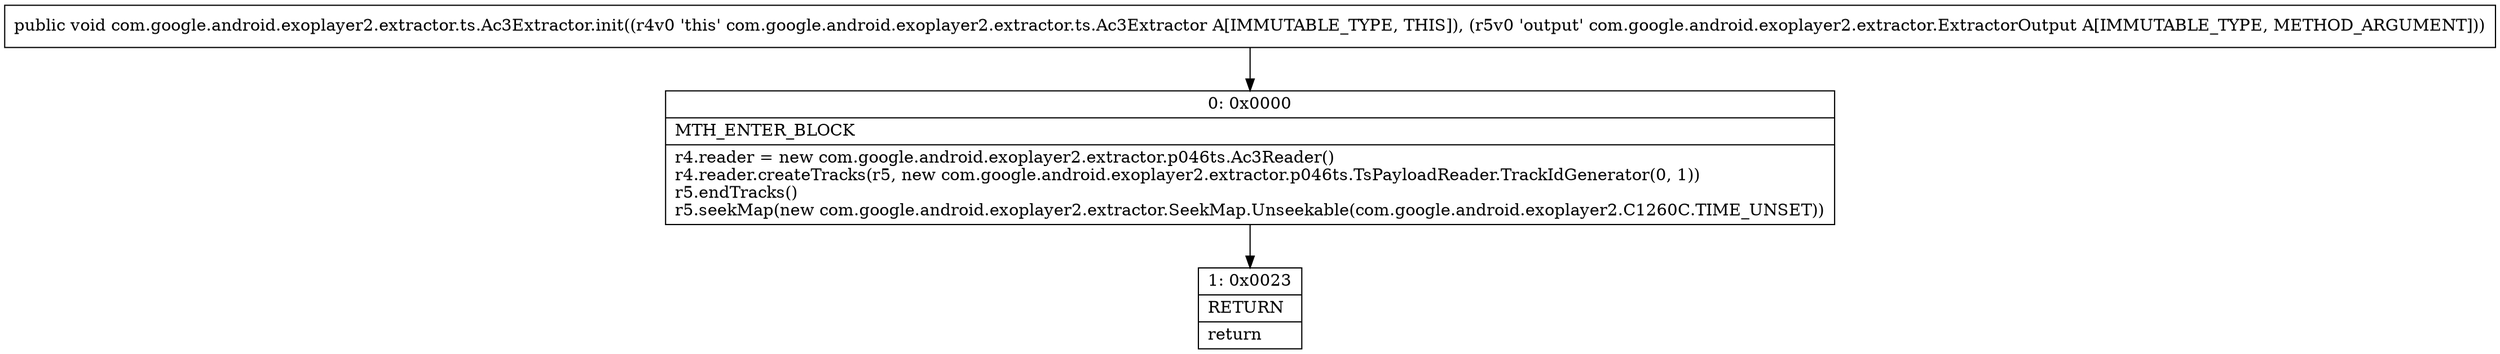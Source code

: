 digraph "CFG forcom.google.android.exoplayer2.extractor.ts.Ac3Extractor.init(Lcom\/google\/android\/exoplayer2\/extractor\/ExtractorOutput;)V" {
Node_0 [shape=record,label="{0\:\ 0x0000|MTH_ENTER_BLOCK\l|r4.reader = new com.google.android.exoplayer2.extractor.p046ts.Ac3Reader()\lr4.reader.createTracks(r5, new com.google.android.exoplayer2.extractor.p046ts.TsPayloadReader.TrackIdGenerator(0, 1))\lr5.endTracks()\lr5.seekMap(new com.google.android.exoplayer2.extractor.SeekMap.Unseekable(com.google.android.exoplayer2.C1260C.TIME_UNSET))\l}"];
Node_1 [shape=record,label="{1\:\ 0x0023|RETURN\l|return\l}"];
MethodNode[shape=record,label="{public void com.google.android.exoplayer2.extractor.ts.Ac3Extractor.init((r4v0 'this' com.google.android.exoplayer2.extractor.ts.Ac3Extractor A[IMMUTABLE_TYPE, THIS]), (r5v0 'output' com.google.android.exoplayer2.extractor.ExtractorOutput A[IMMUTABLE_TYPE, METHOD_ARGUMENT])) }"];
MethodNode -> Node_0;
Node_0 -> Node_1;
}

